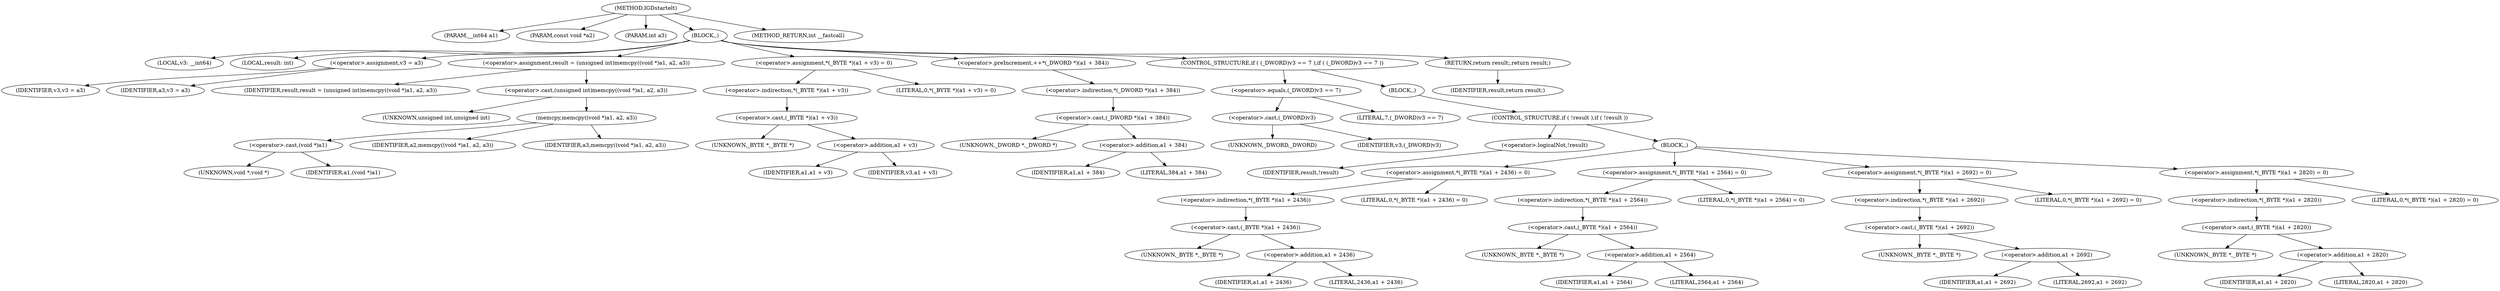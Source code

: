 digraph IGDstartelt {  
"1000103" [label = "(METHOD,IGDstartelt)" ]
"1000104" [label = "(PARAM,__int64 a1)" ]
"1000105" [label = "(PARAM,const void *a2)" ]
"1000106" [label = "(PARAM,int a3)" ]
"1000107" [label = "(BLOCK,,)" ]
"1000108" [label = "(LOCAL,v3: __int64)" ]
"1000109" [label = "(LOCAL,result: int)" ]
"1000110" [label = "(<operator>.assignment,v3 = a3)" ]
"1000111" [label = "(IDENTIFIER,v3,v3 = a3)" ]
"1000112" [label = "(IDENTIFIER,a3,v3 = a3)" ]
"1000113" [label = "(<operator>.assignment,result = (unsigned int)memcpy((void *)a1, a2, a3))" ]
"1000114" [label = "(IDENTIFIER,result,result = (unsigned int)memcpy((void *)a1, a2, a3))" ]
"1000115" [label = "(<operator>.cast,(unsigned int)memcpy((void *)a1, a2, a3))" ]
"1000116" [label = "(UNKNOWN,unsigned int,unsigned int)" ]
"1000117" [label = "(memcpy,memcpy((void *)a1, a2, a3))" ]
"1000118" [label = "(<operator>.cast,(void *)a1)" ]
"1000119" [label = "(UNKNOWN,void *,void *)" ]
"1000120" [label = "(IDENTIFIER,a1,(void *)a1)" ]
"1000121" [label = "(IDENTIFIER,a2,memcpy((void *)a1, a2, a3))" ]
"1000122" [label = "(IDENTIFIER,a3,memcpy((void *)a1, a2, a3))" ]
"1000123" [label = "(<operator>.assignment,*(_BYTE *)(a1 + v3) = 0)" ]
"1000124" [label = "(<operator>.indirection,*(_BYTE *)(a1 + v3))" ]
"1000125" [label = "(<operator>.cast,(_BYTE *)(a1 + v3))" ]
"1000126" [label = "(UNKNOWN,_BYTE *,_BYTE *)" ]
"1000127" [label = "(<operator>.addition,a1 + v3)" ]
"1000128" [label = "(IDENTIFIER,a1,a1 + v3)" ]
"1000129" [label = "(IDENTIFIER,v3,a1 + v3)" ]
"1000130" [label = "(LITERAL,0,*(_BYTE *)(a1 + v3) = 0)" ]
"1000131" [label = "(<operator>.preIncrement,++*(_DWORD *)(a1 + 384))" ]
"1000132" [label = "(<operator>.indirection,*(_DWORD *)(a1 + 384))" ]
"1000133" [label = "(<operator>.cast,(_DWORD *)(a1 + 384))" ]
"1000134" [label = "(UNKNOWN,_DWORD *,_DWORD *)" ]
"1000135" [label = "(<operator>.addition,a1 + 384)" ]
"1000136" [label = "(IDENTIFIER,a1,a1 + 384)" ]
"1000137" [label = "(LITERAL,384,a1 + 384)" ]
"1000138" [label = "(CONTROL_STRUCTURE,if ( (_DWORD)v3 == 7 ),if ( (_DWORD)v3 == 7 ))" ]
"1000139" [label = "(<operator>.equals,(_DWORD)v3 == 7)" ]
"1000140" [label = "(<operator>.cast,(_DWORD)v3)" ]
"1000141" [label = "(UNKNOWN,_DWORD,_DWORD)" ]
"1000142" [label = "(IDENTIFIER,v3,(_DWORD)v3)" ]
"1000143" [label = "(LITERAL,7,(_DWORD)v3 == 7)" ]
"1000144" [label = "(BLOCK,,)" ]
"1000145" [label = "(CONTROL_STRUCTURE,if ( !result ),if ( !result ))" ]
"1000146" [label = "(<operator>.logicalNot,!result)" ]
"1000147" [label = "(IDENTIFIER,result,!result)" ]
"1000148" [label = "(BLOCK,,)" ]
"1000149" [label = "(<operator>.assignment,*(_BYTE *)(a1 + 2436) = 0)" ]
"1000150" [label = "(<operator>.indirection,*(_BYTE *)(a1 + 2436))" ]
"1000151" [label = "(<operator>.cast,(_BYTE *)(a1 + 2436))" ]
"1000152" [label = "(UNKNOWN,_BYTE *,_BYTE *)" ]
"1000153" [label = "(<operator>.addition,a1 + 2436)" ]
"1000154" [label = "(IDENTIFIER,a1,a1 + 2436)" ]
"1000155" [label = "(LITERAL,2436,a1 + 2436)" ]
"1000156" [label = "(LITERAL,0,*(_BYTE *)(a1 + 2436) = 0)" ]
"1000157" [label = "(<operator>.assignment,*(_BYTE *)(a1 + 2564) = 0)" ]
"1000158" [label = "(<operator>.indirection,*(_BYTE *)(a1 + 2564))" ]
"1000159" [label = "(<operator>.cast,(_BYTE *)(a1 + 2564))" ]
"1000160" [label = "(UNKNOWN,_BYTE *,_BYTE *)" ]
"1000161" [label = "(<operator>.addition,a1 + 2564)" ]
"1000162" [label = "(IDENTIFIER,a1,a1 + 2564)" ]
"1000163" [label = "(LITERAL,2564,a1 + 2564)" ]
"1000164" [label = "(LITERAL,0,*(_BYTE *)(a1 + 2564) = 0)" ]
"1000165" [label = "(<operator>.assignment,*(_BYTE *)(a1 + 2692) = 0)" ]
"1000166" [label = "(<operator>.indirection,*(_BYTE *)(a1 + 2692))" ]
"1000167" [label = "(<operator>.cast,(_BYTE *)(a1 + 2692))" ]
"1000168" [label = "(UNKNOWN,_BYTE *,_BYTE *)" ]
"1000169" [label = "(<operator>.addition,a1 + 2692)" ]
"1000170" [label = "(IDENTIFIER,a1,a1 + 2692)" ]
"1000171" [label = "(LITERAL,2692,a1 + 2692)" ]
"1000172" [label = "(LITERAL,0,*(_BYTE *)(a1 + 2692) = 0)" ]
"1000173" [label = "(<operator>.assignment,*(_BYTE *)(a1 + 2820) = 0)" ]
"1000174" [label = "(<operator>.indirection,*(_BYTE *)(a1 + 2820))" ]
"1000175" [label = "(<operator>.cast,(_BYTE *)(a1 + 2820))" ]
"1000176" [label = "(UNKNOWN,_BYTE *,_BYTE *)" ]
"1000177" [label = "(<operator>.addition,a1 + 2820)" ]
"1000178" [label = "(IDENTIFIER,a1,a1 + 2820)" ]
"1000179" [label = "(LITERAL,2820,a1 + 2820)" ]
"1000180" [label = "(LITERAL,0,*(_BYTE *)(a1 + 2820) = 0)" ]
"1000181" [label = "(RETURN,return result;,return result;)" ]
"1000182" [label = "(IDENTIFIER,result,return result;)" ]
"1000183" [label = "(METHOD_RETURN,int __fastcall)" ]
  "1000103" -> "1000104" 
  "1000103" -> "1000105" 
  "1000103" -> "1000106" 
  "1000103" -> "1000107" 
  "1000103" -> "1000183" 
  "1000107" -> "1000108" 
  "1000107" -> "1000109" 
  "1000107" -> "1000110" 
  "1000107" -> "1000113" 
  "1000107" -> "1000123" 
  "1000107" -> "1000131" 
  "1000107" -> "1000138" 
  "1000107" -> "1000181" 
  "1000110" -> "1000111" 
  "1000110" -> "1000112" 
  "1000113" -> "1000114" 
  "1000113" -> "1000115" 
  "1000115" -> "1000116" 
  "1000115" -> "1000117" 
  "1000117" -> "1000118" 
  "1000117" -> "1000121" 
  "1000117" -> "1000122" 
  "1000118" -> "1000119" 
  "1000118" -> "1000120" 
  "1000123" -> "1000124" 
  "1000123" -> "1000130" 
  "1000124" -> "1000125" 
  "1000125" -> "1000126" 
  "1000125" -> "1000127" 
  "1000127" -> "1000128" 
  "1000127" -> "1000129" 
  "1000131" -> "1000132" 
  "1000132" -> "1000133" 
  "1000133" -> "1000134" 
  "1000133" -> "1000135" 
  "1000135" -> "1000136" 
  "1000135" -> "1000137" 
  "1000138" -> "1000139" 
  "1000138" -> "1000144" 
  "1000139" -> "1000140" 
  "1000139" -> "1000143" 
  "1000140" -> "1000141" 
  "1000140" -> "1000142" 
  "1000144" -> "1000145" 
  "1000145" -> "1000146" 
  "1000145" -> "1000148" 
  "1000146" -> "1000147" 
  "1000148" -> "1000149" 
  "1000148" -> "1000157" 
  "1000148" -> "1000165" 
  "1000148" -> "1000173" 
  "1000149" -> "1000150" 
  "1000149" -> "1000156" 
  "1000150" -> "1000151" 
  "1000151" -> "1000152" 
  "1000151" -> "1000153" 
  "1000153" -> "1000154" 
  "1000153" -> "1000155" 
  "1000157" -> "1000158" 
  "1000157" -> "1000164" 
  "1000158" -> "1000159" 
  "1000159" -> "1000160" 
  "1000159" -> "1000161" 
  "1000161" -> "1000162" 
  "1000161" -> "1000163" 
  "1000165" -> "1000166" 
  "1000165" -> "1000172" 
  "1000166" -> "1000167" 
  "1000167" -> "1000168" 
  "1000167" -> "1000169" 
  "1000169" -> "1000170" 
  "1000169" -> "1000171" 
  "1000173" -> "1000174" 
  "1000173" -> "1000180" 
  "1000174" -> "1000175" 
  "1000175" -> "1000176" 
  "1000175" -> "1000177" 
  "1000177" -> "1000178" 
  "1000177" -> "1000179" 
  "1000181" -> "1000182" 
}
